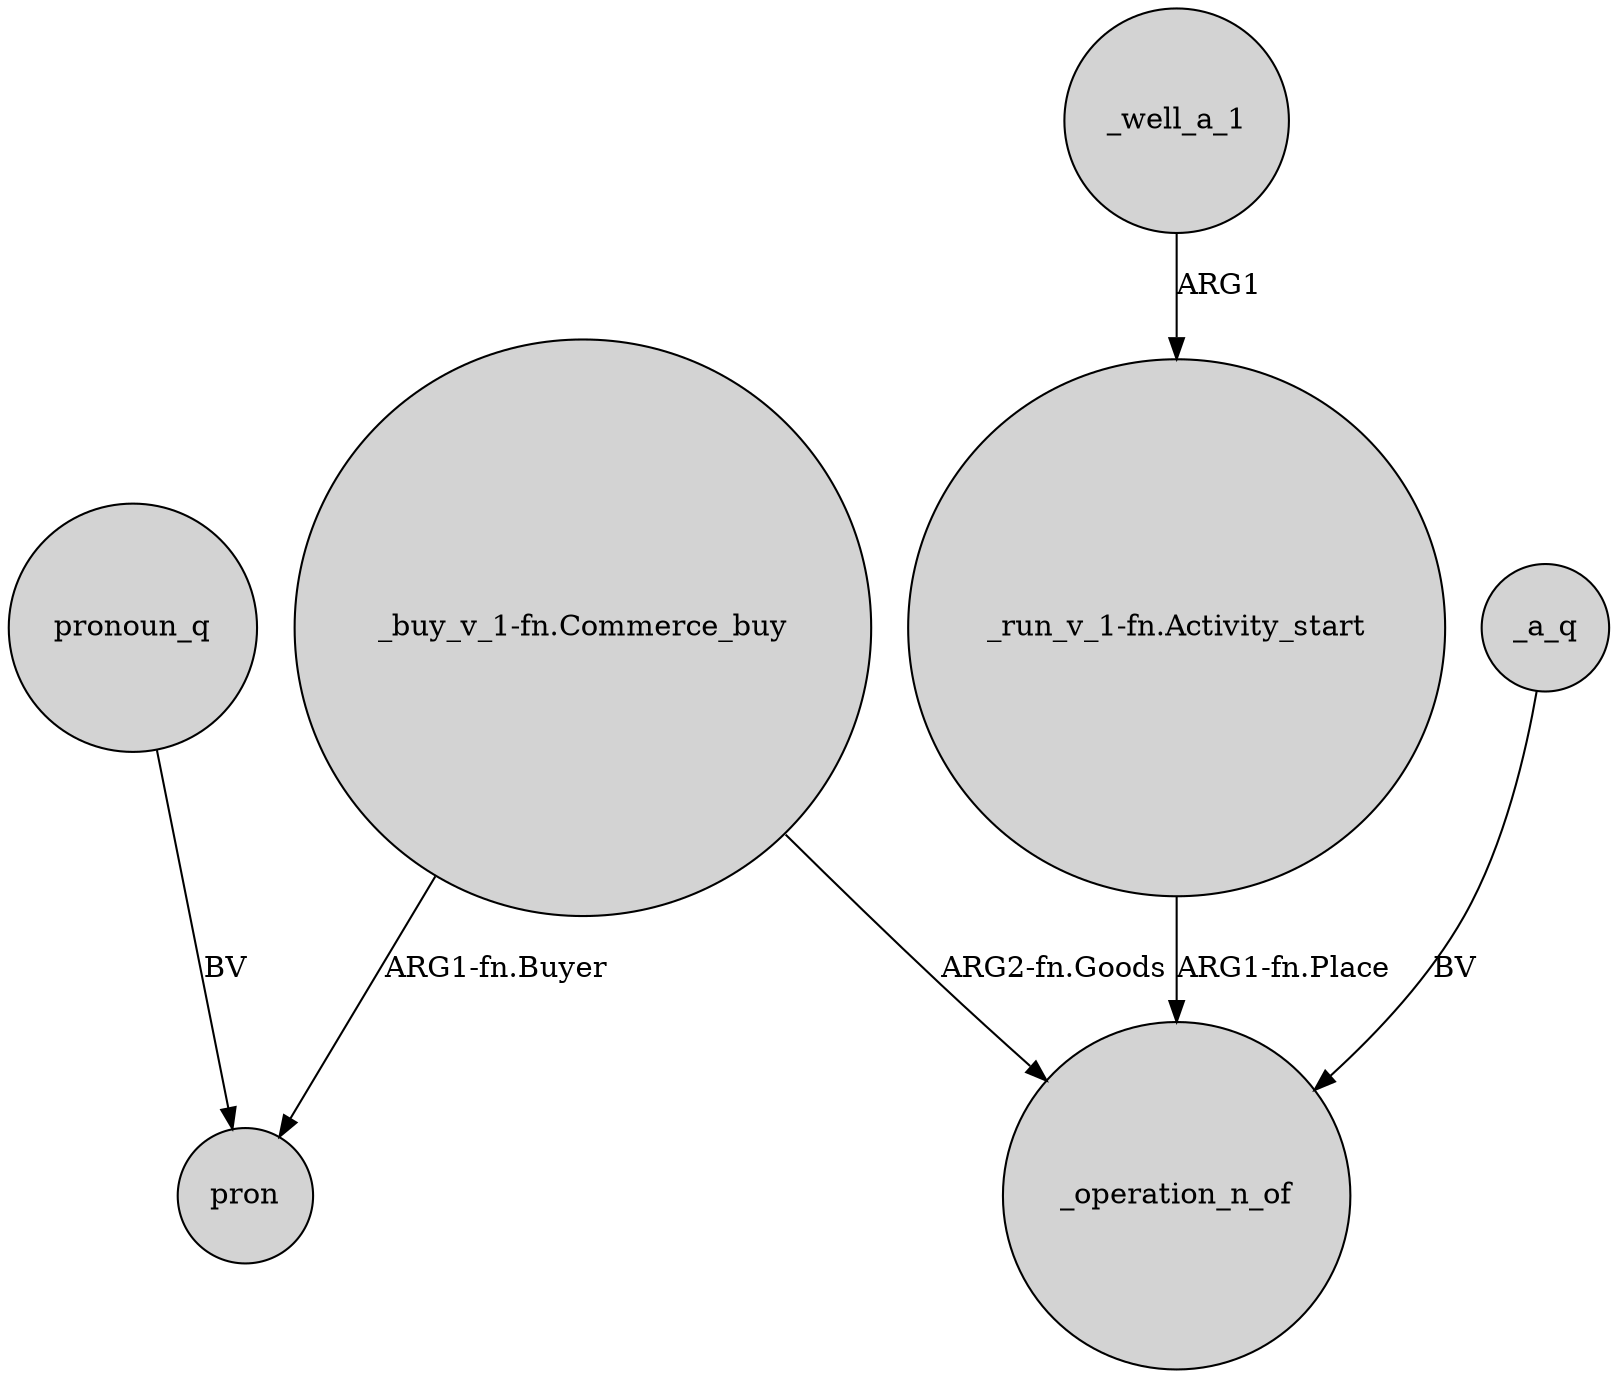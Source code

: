 digraph {
	node [shape=circle style=filled]
	"_run_v_1-fn.Activity_start" -> _operation_n_of [label="ARG1-fn.Place"]
	"_buy_v_1-fn.Commerce_buy" -> _operation_n_of [label="ARG2-fn.Goods"]
	"_buy_v_1-fn.Commerce_buy" -> pron [label="ARG1-fn.Buyer"]
	pronoun_q -> pron [label=BV]
	_a_q -> _operation_n_of [label=BV]
	_well_a_1 -> "_run_v_1-fn.Activity_start" [label=ARG1]
}
